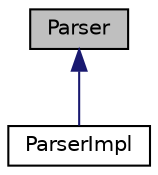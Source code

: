 digraph "Parser"
{
  edge [fontname="Helvetica",fontsize="10",labelfontname="Helvetica",labelfontsize="10"];
  node [fontname="Helvetica",fontsize="10",shape=record];
  Node0 [label="Parser",height=0.2,width=0.4,color="black", fillcolor="grey75", style="filled", fontcolor="black"];
  Node0 -> Node1 [dir="back",color="midnightblue",fontsize="10",style="solid",fontname="Helvetica"];
  Node1 [label="ParserImpl",height=0.2,width=0.4,color="black", fillcolor="white", style="filled",URL="$classaworx_1_1lib_1_1expressions_1_1detail_1_1ParserImpl.html"];
}

